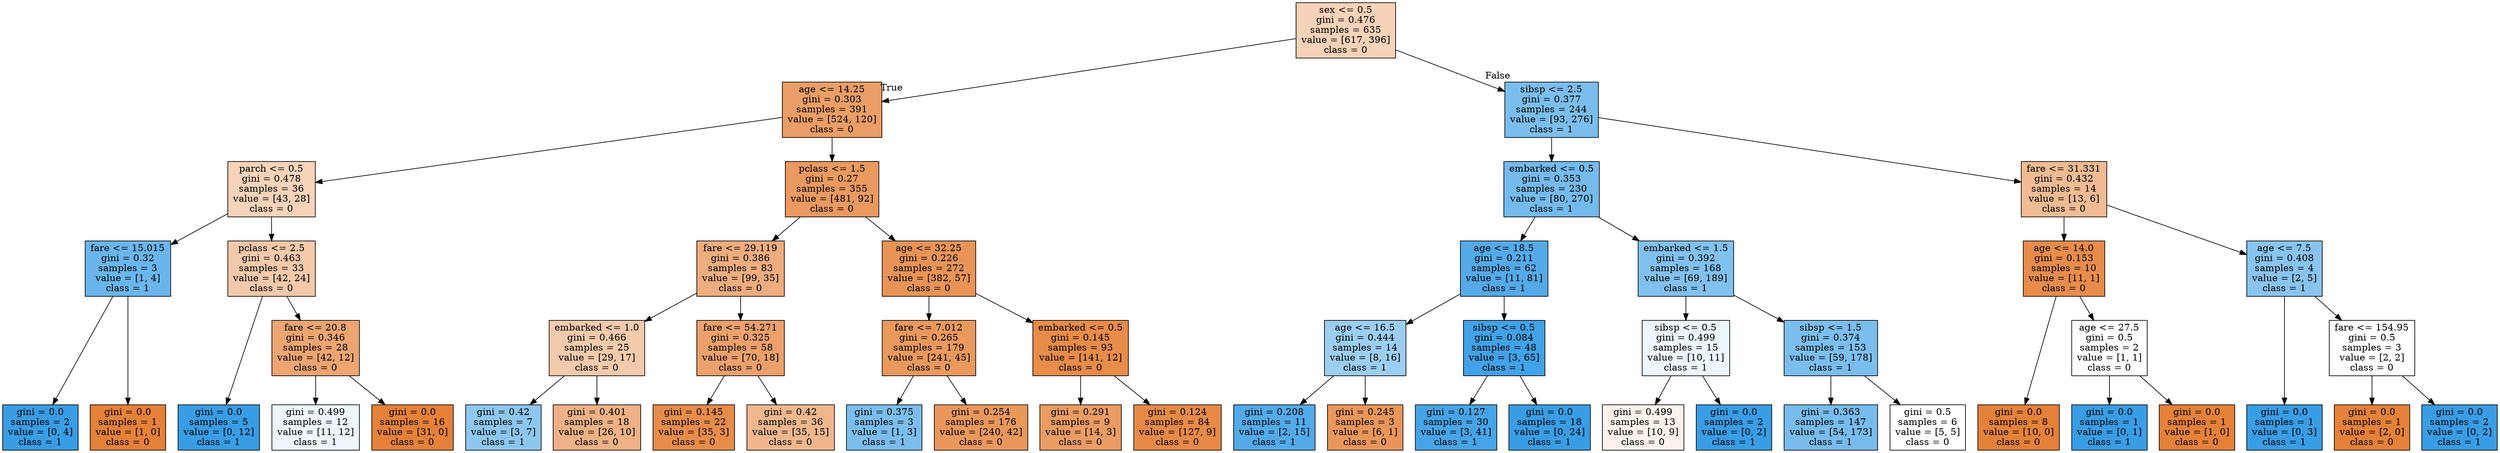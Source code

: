 digraph Tree {
node [shape=box, style="filled", color="black"] ;
graph [ranksep=equally, splines=polyline] ;
0 [label="sex <= 0.5\ngini = 0.476\nsamples = 635\nvalue = [617, 396]\nclass = 0", fillcolor="#e581395b"] ;
1 [label="age <= 14.25\ngini = 0.303\nsamples = 391\nvalue = [524, 120]\nclass = 0", fillcolor="#e58139c5"] ;
0 -> 1 [labeldistance=2.5, labelangle=45, headlabel="True"] ;
2 [label="parch <= 0.5\ngini = 0.478\nsamples = 36\nvalue = [43, 28]\nclass = 0", fillcolor="#e5813959"] ;
1 -> 2 ;
3 [label="fare <= 15.015\ngini = 0.32\nsamples = 3\nvalue = [1, 4]\nclass = 1", fillcolor="#399de5bf"] ;
2 -> 3 ;
4 [label="gini = 0.0\nsamples = 2\nvalue = [0, 4]\nclass = 1", fillcolor="#399de5ff"] ;
3 -> 4 ;
5 [label="gini = 0.0\nsamples = 1\nvalue = [1, 0]\nclass = 0", fillcolor="#e58139ff"] ;
3 -> 5 ;
6 [label="pclass <= 2.5\ngini = 0.463\nsamples = 33\nvalue = [42, 24]\nclass = 0", fillcolor="#e581396d"] ;
2 -> 6 ;
7 [label="gini = 0.0\nsamples = 5\nvalue = [0, 12]\nclass = 1", fillcolor="#399de5ff"] ;
6 -> 7 ;
8 [label="fare <= 20.8\ngini = 0.346\nsamples = 28\nvalue = [42, 12]\nclass = 0", fillcolor="#e58139b6"] ;
6 -> 8 ;
9 [label="gini = 0.499\nsamples = 12\nvalue = [11, 12]\nclass = 1", fillcolor="#399de515"] ;
8 -> 9 ;
10 [label="gini = 0.0\nsamples = 16\nvalue = [31, 0]\nclass = 0", fillcolor="#e58139ff"] ;
8 -> 10 ;
11 [label="pclass <= 1.5\ngini = 0.27\nsamples = 355\nvalue = [481, 92]\nclass = 0", fillcolor="#e58139ce"] ;
1 -> 11 ;
12 [label="fare <= 29.119\ngini = 0.386\nsamples = 83\nvalue = [99, 35]\nclass = 0", fillcolor="#e58139a5"] ;
11 -> 12 ;
13 [label="embarked <= 1.0\ngini = 0.466\nsamples = 25\nvalue = [29, 17]\nclass = 0", fillcolor="#e581396a"] ;
12 -> 13 ;
14 [label="gini = 0.42\nsamples = 7\nvalue = [3, 7]\nclass = 1", fillcolor="#399de592"] ;
13 -> 14 ;
15 [label="gini = 0.401\nsamples = 18\nvalue = [26, 10]\nclass = 0", fillcolor="#e581399d"] ;
13 -> 15 ;
16 [label="fare <= 54.271\ngini = 0.325\nsamples = 58\nvalue = [70, 18]\nclass = 0", fillcolor="#e58139bd"] ;
12 -> 16 ;
17 [label="gini = 0.145\nsamples = 22\nvalue = [35, 3]\nclass = 0", fillcolor="#e58139e9"] ;
16 -> 17 ;
18 [label="gini = 0.42\nsamples = 36\nvalue = [35, 15]\nclass = 0", fillcolor="#e5813992"] ;
16 -> 18 ;
19 [label="age <= 32.25\ngini = 0.226\nsamples = 272\nvalue = [382, 57]\nclass = 0", fillcolor="#e58139d9"] ;
11 -> 19 ;
20 [label="fare <= 7.012\ngini = 0.265\nsamples = 179\nvalue = [241, 45]\nclass = 0", fillcolor="#e58139cf"] ;
19 -> 20 ;
21 [label="gini = 0.375\nsamples = 3\nvalue = [1, 3]\nclass = 1", fillcolor="#399de5aa"] ;
20 -> 21 ;
22 [label="gini = 0.254\nsamples = 176\nvalue = [240, 42]\nclass = 0", fillcolor="#e58139d2"] ;
20 -> 22 ;
23 [label="embarked <= 0.5\ngini = 0.145\nsamples = 93\nvalue = [141, 12]\nclass = 0", fillcolor="#e58139e9"] ;
19 -> 23 ;
24 [label="gini = 0.291\nsamples = 9\nvalue = [14, 3]\nclass = 0", fillcolor="#e58139c8"] ;
23 -> 24 ;
25 [label="gini = 0.124\nsamples = 84\nvalue = [127, 9]\nclass = 0", fillcolor="#e58139ed"] ;
23 -> 25 ;
26 [label="sibsp <= 2.5\ngini = 0.377\nsamples = 244\nvalue = [93, 276]\nclass = 1", fillcolor="#399de5a9"] ;
0 -> 26 [labeldistance=2.5, labelangle=-45, headlabel="False"] ;
27 [label="embarked <= 0.5\ngini = 0.353\nsamples = 230\nvalue = [80, 270]\nclass = 1", fillcolor="#399de5b3"] ;
26 -> 27 ;
28 [label="age <= 18.5\ngini = 0.211\nsamples = 62\nvalue = [11, 81]\nclass = 1", fillcolor="#399de5dc"] ;
27 -> 28 ;
29 [label="age <= 16.5\ngini = 0.444\nsamples = 14\nvalue = [8, 16]\nclass = 1", fillcolor="#399de57f"] ;
28 -> 29 ;
30 [label="gini = 0.208\nsamples = 11\nvalue = [2, 15]\nclass = 1", fillcolor="#399de5dd"] ;
29 -> 30 ;
31 [label="gini = 0.245\nsamples = 3\nvalue = [6, 1]\nclass = 0", fillcolor="#e58139d4"] ;
29 -> 31 ;
32 [label="sibsp <= 0.5\ngini = 0.084\nsamples = 48\nvalue = [3, 65]\nclass = 1", fillcolor="#399de5f3"] ;
28 -> 32 ;
33 [label="gini = 0.127\nsamples = 30\nvalue = [3, 41]\nclass = 1", fillcolor="#399de5ec"] ;
32 -> 33 ;
34 [label="gini = 0.0\nsamples = 18\nvalue = [0, 24]\nclass = 1", fillcolor="#399de5ff"] ;
32 -> 34 ;
35 [label="embarked <= 1.5\ngini = 0.392\nsamples = 168\nvalue = [69, 189]\nclass = 1", fillcolor="#399de5a2"] ;
27 -> 35 ;
36 [label="sibsp <= 0.5\ngini = 0.499\nsamples = 15\nvalue = [10, 11]\nclass = 1", fillcolor="#399de517"] ;
35 -> 36 ;
37 [label="gini = 0.499\nsamples = 13\nvalue = [10, 9]\nclass = 0", fillcolor="#e5813919"] ;
36 -> 37 ;
38 [label="gini = 0.0\nsamples = 2\nvalue = [0, 2]\nclass = 1", fillcolor="#399de5ff"] ;
36 -> 38 ;
39 [label="sibsp <= 1.5\ngini = 0.374\nsamples = 153\nvalue = [59, 178]\nclass = 1", fillcolor="#399de5aa"] ;
35 -> 39 ;
40 [label="gini = 0.363\nsamples = 147\nvalue = [54, 173]\nclass = 1", fillcolor="#399de5af"] ;
39 -> 40 ;
41 [label="gini = 0.5\nsamples = 6\nvalue = [5, 5]\nclass = 0", fillcolor="#e5813900"] ;
39 -> 41 ;
42 [label="fare <= 31.331\ngini = 0.432\nsamples = 14\nvalue = [13, 6]\nclass = 0", fillcolor="#e5813989"] ;
26 -> 42 ;
43 [label="age <= 14.0\ngini = 0.153\nsamples = 10\nvalue = [11, 1]\nclass = 0", fillcolor="#e58139e8"] ;
42 -> 43 ;
44 [label="gini = 0.0\nsamples = 8\nvalue = [10, 0]\nclass = 0", fillcolor="#e58139ff"] ;
43 -> 44 ;
45 [label="age <= 27.5\ngini = 0.5\nsamples = 2\nvalue = [1, 1]\nclass = 0", fillcolor="#e5813900"] ;
43 -> 45 ;
46 [label="gini = 0.0\nsamples = 1\nvalue = [0, 1]\nclass = 1", fillcolor="#399de5ff"] ;
45 -> 46 ;
47 [label="gini = 0.0\nsamples = 1\nvalue = [1, 0]\nclass = 0", fillcolor="#e58139ff"] ;
45 -> 47 ;
48 [label="age <= 7.5\ngini = 0.408\nsamples = 4\nvalue = [2, 5]\nclass = 1", fillcolor="#399de599"] ;
42 -> 48 ;
49 [label="gini = 0.0\nsamples = 1\nvalue = [0, 3]\nclass = 1", fillcolor="#399de5ff"] ;
48 -> 49 ;
50 [label="fare <= 154.95\ngini = 0.5\nsamples = 3\nvalue = [2, 2]\nclass = 0", fillcolor="#e5813900"] ;
48 -> 50 ;
51 [label="gini = 0.0\nsamples = 1\nvalue = [2, 0]\nclass = 0", fillcolor="#e58139ff"] ;
50 -> 51 ;
52 [label="gini = 0.0\nsamples = 2\nvalue = [0, 2]\nclass = 1", fillcolor="#399de5ff"] ;
50 -> 52 ;
{rank=same ; 0} ;
{rank=same ; 1; 26} ;
{rank=same ; 2; 11; 27; 42} ;
{rank=same ; 3; 6; 12; 19; 28; 35; 43; 48} ;
{rank=same ; 8; 13; 16; 20; 23; 29; 32; 36; 39; 45; 50} ;
{rank=same ; 4; 5; 7; 9; 10; 14; 15; 17; 18; 21; 22; 24; 25; 30; 31; 33; 34; 37; 38; 40; 41; 44; 46; 47; 49; 51; 52} ;
}